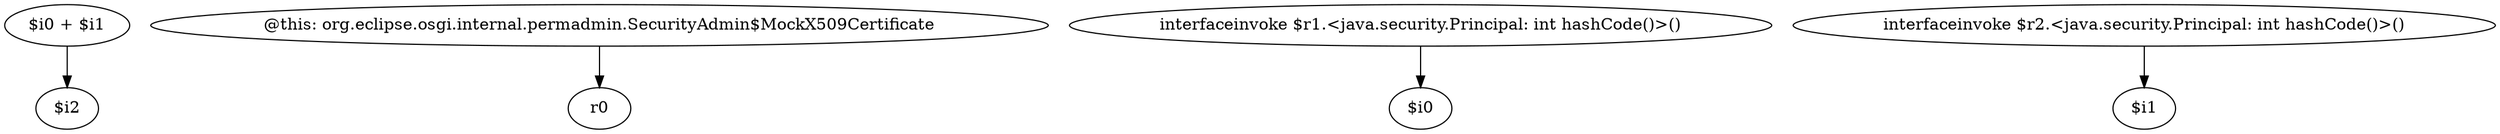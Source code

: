 digraph g {
0[label="$i0 + $i1"]
1[label="$i2"]
0->1[label=""]
2[label="@this: org.eclipse.osgi.internal.permadmin.SecurityAdmin$MockX509Certificate"]
3[label="r0"]
2->3[label=""]
4[label="interfaceinvoke $r1.<java.security.Principal: int hashCode()>()"]
5[label="$i0"]
4->5[label=""]
6[label="interfaceinvoke $r2.<java.security.Principal: int hashCode()>()"]
7[label="$i1"]
6->7[label=""]
}
